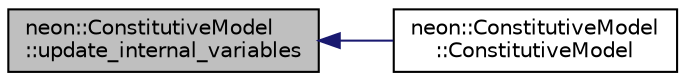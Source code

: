 digraph "neon::ConstitutiveModel::update_internal_variables"
{
 // INTERACTIVE_SVG=YES
  edge [fontname="Helvetica",fontsize="10",labelfontname="Helvetica",labelfontsize="10"];
  node [fontname="Helvetica",fontsize="10",shape=record];
  rankdir="LR";
  Node12 [label="neon::ConstitutiveModel\l::update_internal_variables",height=0.2,width=0.4,color="black", fillcolor="grey75", style="filled", fontcolor="black"];
  Node12 -> Node13 [dir="back",color="midnightblue",fontsize="10",style="solid",fontname="Helvetica"];
  Node13 [label="neon::ConstitutiveModel\l::ConstitutiveModel",height=0.2,width=0.4,color="black", fillcolor="white", style="filled",URL="$classneon_1_1ConstitutiveModel.html#a609e6be7ed7d5578f58ead6e4d814422"];
}

